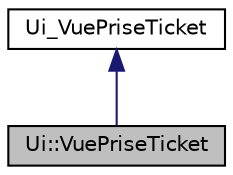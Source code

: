 digraph "Ui::VuePriseTicket"
{
 // LATEX_PDF_SIZE
  edge [fontname="Helvetica",fontsize="10",labelfontname="Helvetica",labelfontsize="10"];
  node [fontname="Helvetica",fontsize="10",shape=record];
  Node1 [label="Ui::VuePriseTicket",height=0.2,width=0.4,color="black", fillcolor="grey75", style="filled", fontcolor="black",tooltip=" "];
  Node2 -> Node1 [dir="back",color="midnightblue",fontsize="10",style="solid"];
  Node2 [label="Ui_VuePriseTicket",height=0.2,width=0.4,color="black", fillcolor="white", style="filled",URL="$classUi__VuePriseTicket.html",tooltip=" "];
}
